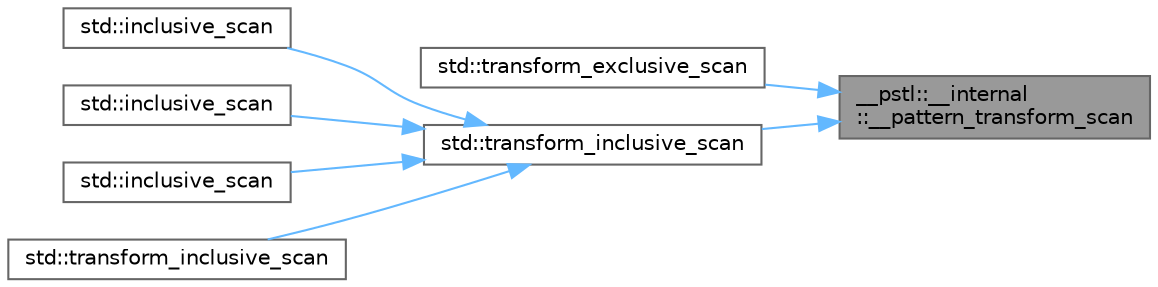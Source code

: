 digraph "__pstl::__internal::__pattern_transform_scan"
{
 // LATEX_PDF_SIZE
  bgcolor="transparent";
  edge [fontname=Helvetica,fontsize=10,labelfontname=Helvetica,labelfontsize=10];
  node [fontname=Helvetica,fontsize=10,shape=box,height=0.2,width=0.4];
  rankdir="RL";
  Node1 [id="Node000001",label="__pstl::__internal\l::__pattern_transform_scan",height=0.2,width=0.4,color="gray40", fillcolor="grey60", style="filled", fontcolor="black",tooltip=" "];
  Node1 -> Node2 [id="edge7_Node000001_Node000002",dir="back",color="steelblue1",style="solid",tooltip=" "];
  Node2 [id="Node000002",label="std::transform_exclusive_scan",height=0.2,width=0.4,color="grey40", fillcolor="white", style="filled",URL="$namespacestd.html#a5fbaaeef2064a2cd0bc45351cd8671cd",tooltip=" "];
  Node1 -> Node3 [id="edge8_Node000001_Node000003",dir="back",color="steelblue1",style="solid",tooltip=" "];
  Node3 [id="Node000003",label="std::transform_inclusive_scan",height=0.2,width=0.4,color="grey40", fillcolor="white", style="filled",URL="$namespacestd.html#a290fe0a53840e3a23288a43e7ae3ebf3",tooltip=" "];
  Node3 -> Node4 [id="edge9_Node000003_Node000004",dir="back",color="steelblue1",style="solid",tooltip=" "];
  Node4 [id="Node000004",label="std::inclusive_scan",height=0.2,width=0.4,color="grey40", fillcolor="white", style="filled",URL="$namespacestd.html#aa444107e571b4df65fd6162079d2cbc3",tooltip=" "];
  Node3 -> Node5 [id="edge10_Node000003_Node000005",dir="back",color="steelblue1",style="solid",tooltip=" "];
  Node5 [id="Node000005",label="std::inclusive_scan",height=0.2,width=0.4,color="grey40", fillcolor="white", style="filled",URL="$namespacestd.html#aea2c2e5d71a04e8fb59cd8c3e655da4a",tooltip=" "];
  Node3 -> Node6 [id="edge11_Node000003_Node000006",dir="back",color="steelblue1",style="solid",tooltip=" "];
  Node6 [id="Node000006",label="std::inclusive_scan",height=0.2,width=0.4,color="grey40", fillcolor="white", style="filled",URL="$namespacestd.html#a4a699ae1c2b38239135a9f33ee20e569",tooltip=" "];
  Node3 -> Node7 [id="edge12_Node000003_Node000007",dir="back",color="steelblue1",style="solid",tooltip=" "];
  Node7 [id="Node000007",label="std::transform_inclusive_scan",height=0.2,width=0.4,color="grey40", fillcolor="white", style="filled",URL="$namespacestd.html#ae847e73d2cfc1bf212e9360cd58afe9c",tooltip=" "];
}
